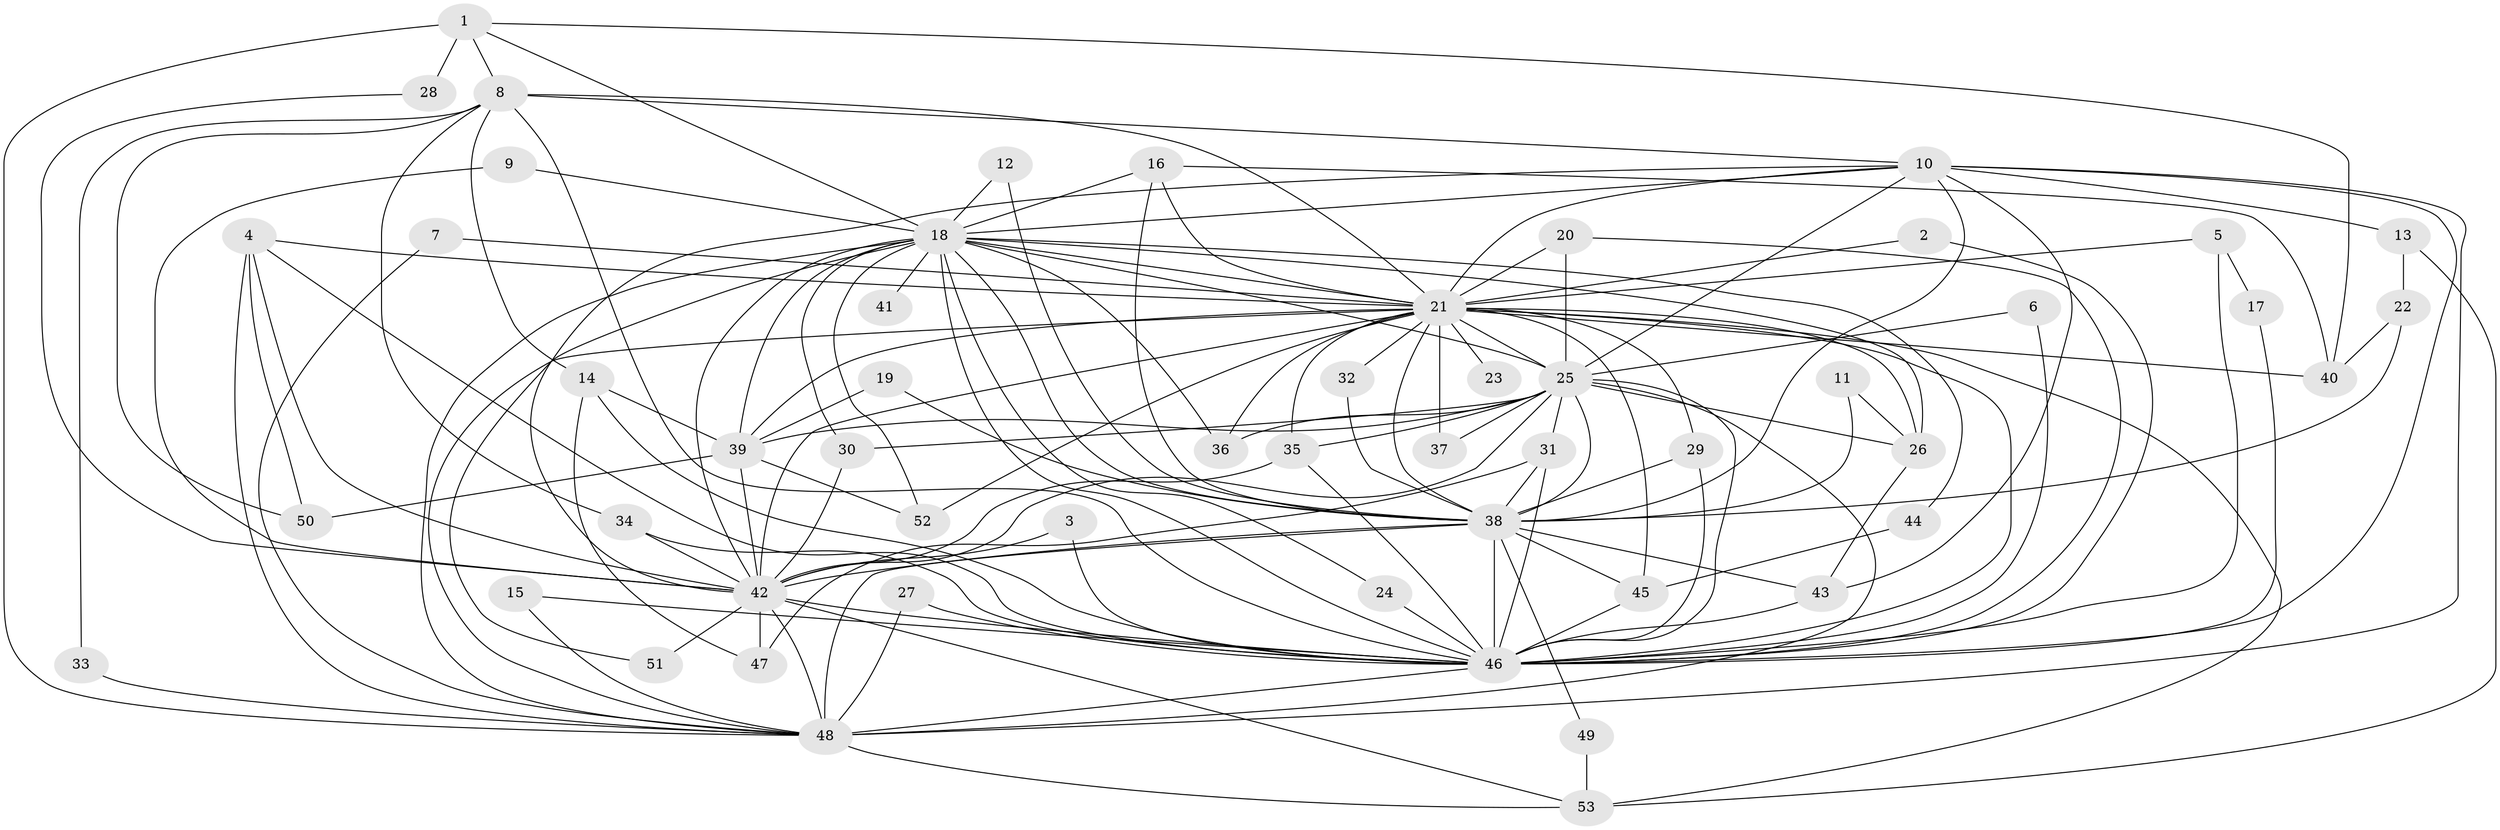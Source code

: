 // original degree distribution, {27: 0.009433962264150943, 23: 0.009433962264150943, 21: 0.009433962264150943, 25: 0.009433962264150943, 20: 0.009433962264150943, 30: 0.009433962264150943, 19: 0.018867924528301886, 12: 0.018867924528301886, 6: 0.02830188679245283, 2: 0.5094339622641509, 5: 0.05660377358490566, 3: 0.2358490566037736, 4: 0.0660377358490566, 7: 0.009433962264150943}
// Generated by graph-tools (version 1.1) at 2025/49/03/09/25 03:49:45]
// undirected, 53 vertices, 142 edges
graph export_dot {
graph [start="1"]
  node [color=gray90,style=filled];
  1;
  2;
  3;
  4;
  5;
  6;
  7;
  8;
  9;
  10;
  11;
  12;
  13;
  14;
  15;
  16;
  17;
  18;
  19;
  20;
  21;
  22;
  23;
  24;
  25;
  26;
  27;
  28;
  29;
  30;
  31;
  32;
  33;
  34;
  35;
  36;
  37;
  38;
  39;
  40;
  41;
  42;
  43;
  44;
  45;
  46;
  47;
  48;
  49;
  50;
  51;
  52;
  53;
  1 -- 8 [weight=1.0];
  1 -- 18 [weight=1.0];
  1 -- 28 [weight=2.0];
  1 -- 40 [weight=1.0];
  1 -- 48 [weight=1.0];
  2 -- 21 [weight=1.0];
  2 -- 46 [weight=1.0];
  3 -- 42 [weight=1.0];
  3 -- 46 [weight=1.0];
  4 -- 21 [weight=1.0];
  4 -- 42 [weight=1.0];
  4 -- 46 [weight=1.0];
  4 -- 48 [weight=2.0];
  4 -- 50 [weight=1.0];
  5 -- 17 [weight=1.0];
  5 -- 21 [weight=1.0];
  5 -- 46 [weight=2.0];
  6 -- 25 [weight=1.0];
  6 -- 46 [weight=1.0];
  7 -- 21 [weight=1.0];
  7 -- 48 [weight=1.0];
  8 -- 10 [weight=1.0];
  8 -- 14 [weight=1.0];
  8 -- 21 [weight=2.0];
  8 -- 33 [weight=1.0];
  8 -- 34 [weight=1.0];
  8 -- 46 [weight=1.0];
  8 -- 50 [weight=1.0];
  9 -- 18 [weight=1.0];
  9 -- 42 [weight=1.0];
  10 -- 13 [weight=1.0];
  10 -- 18 [weight=1.0];
  10 -- 21 [weight=2.0];
  10 -- 25 [weight=1.0];
  10 -- 38 [weight=1.0];
  10 -- 42 [weight=1.0];
  10 -- 43 [weight=1.0];
  10 -- 46 [weight=2.0];
  10 -- 48 [weight=1.0];
  11 -- 26 [weight=1.0];
  11 -- 38 [weight=1.0];
  12 -- 18 [weight=1.0];
  12 -- 38 [weight=1.0];
  13 -- 22 [weight=1.0];
  13 -- 53 [weight=1.0];
  14 -- 39 [weight=1.0];
  14 -- 46 [weight=1.0];
  14 -- 47 [weight=1.0];
  15 -- 46 [weight=1.0];
  15 -- 48 [weight=1.0];
  16 -- 18 [weight=1.0];
  16 -- 21 [weight=1.0];
  16 -- 38 [weight=1.0];
  16 -- 40 [weight=1.0];
  17 -- 46 [weight=1.0];
  18 -- 21 [weight=2.0];
  18 -- 24 [weight=1.0];
  18 -- 25 [weight=1.0];
  18 -- 26 [weight=1.0];
  18 -- 30 [weight=1.0];
  18 -- 36 [weight=1.0];
  18 -- 38 [weight=1.0];
  18 -- 39 [weight=1.0];
  18 -- 41 [weight=3.0];
  18 -- 42 [weight=2.0];
  18 -- 44 [weight=1.0];
  18 -- 46 [weight=3.0];
  18 -- 48 [weight=1.0];
  18 -- 51 [weight=1.0];
  18 -- 52 [weight=1.0];
  19 -- 38 [weight=1.0];
  19 -- 39 [weight=1.0];
  20 -- 21 [weight=1.0];
  20 -- 25 [weight=1.0];
  20 -- 46 [weight=1.0];
  21 -- 23 [weight=1.0];
  21 -- 25 [weight=3.0];
  21 -- 26 [weight=1.0];
  21 -- 29 [weight=1.0];
  21 -- 32 [weight=1.0];
  21 -- 35 [weight=1.0];
  21 -- 36 [weight=1.0];
  21 -- 37 [weight=1.0];
  21 -- 38 [weight=2.0];
  21 -- 39 [weight=1.0];
  21 -- 40 [weight=1.0];
  21 -- 42 [weight=3.0];
  21 -- 45 [weight=1.0];
  21 -- 46 [weight=4.0];
  21 -- 48 [weight=2.0];
  21 -- 52 [weight=1.0];
  21 -- 53 [weight=2.0];
  22 -- 38 [weight=1.0];
  22 -- 40 [weight=1.0];
  24 -- 46 [weight=2.0];
  25 -- 26 [weight=1.0];
  25 -- 30 [weight=1.0];
  25 -- 31 [weight=1.0];
  25 -- 35 [weight=2.0];
  25 -- 36 [weight=1.0];
  25 -- 37 [weight=1.0];
  25 -- 38 [weight=1.0];
  25 -- 39 [weight=2.0];
  25 -- 42 [weight=1.0];
  25 -- 46 [weight=3.0];
  25 -- 48 [weight=1.0];
  26 -- 43 [weight=1.0];
  27 -- 46 [weight=1.0];
  27 -- 48 [weight=1.0];
  28 -- 42 [weight=1.0];
  29 -- 38 [weight=1.0];
  29 -- 46 [weight=1.0];
  30 -- 42 [weight=1.0];
  31 -- 38 [weight=1.0];
  31 -- 46 [weight=1.0];
  31 -- 47 [weight=1.0];
  32 -- 38 [weight=1.0];
  33 -- 48 [weight=1.0];
  34 -- 42 [weight=1.0];
  34 -- 46 [weight=1.0];
  35 -- 42 [weight=1.0];
  35 -- 46 [weight=1.0];
  38 -- 42 [weight=1.0];
  38 -- 43 [weight=1.0];
  38 -- 45 [weight=1.0];
  38 -- 46 [weight=2.0];
  38 -- 48 [weight=3.0];
  38 -- 49 [weight=1.0];
  39 -- 42 [weight=1.0];
  39 -- 50 [weight=1.0];
  39 -- 52 [weight=1.0];
  42 -- 46 [weight=2.0];
  42 -- 47 [weight=1.0];
  42 -- 48 [weight=1.0];
  42 -- 51 [weight=1.0];
  42 -- 53 [weight=1.0];
  43 -- 46 [weight=1.0];
  44 -- 45 [weight=1.0];
  45 -- 46 [weight=1.0];
  46 -- 48 [weight=2.0];
  48 -- 53 [weight=2.0];
  49 -- 53 [weight=1.0];
}
